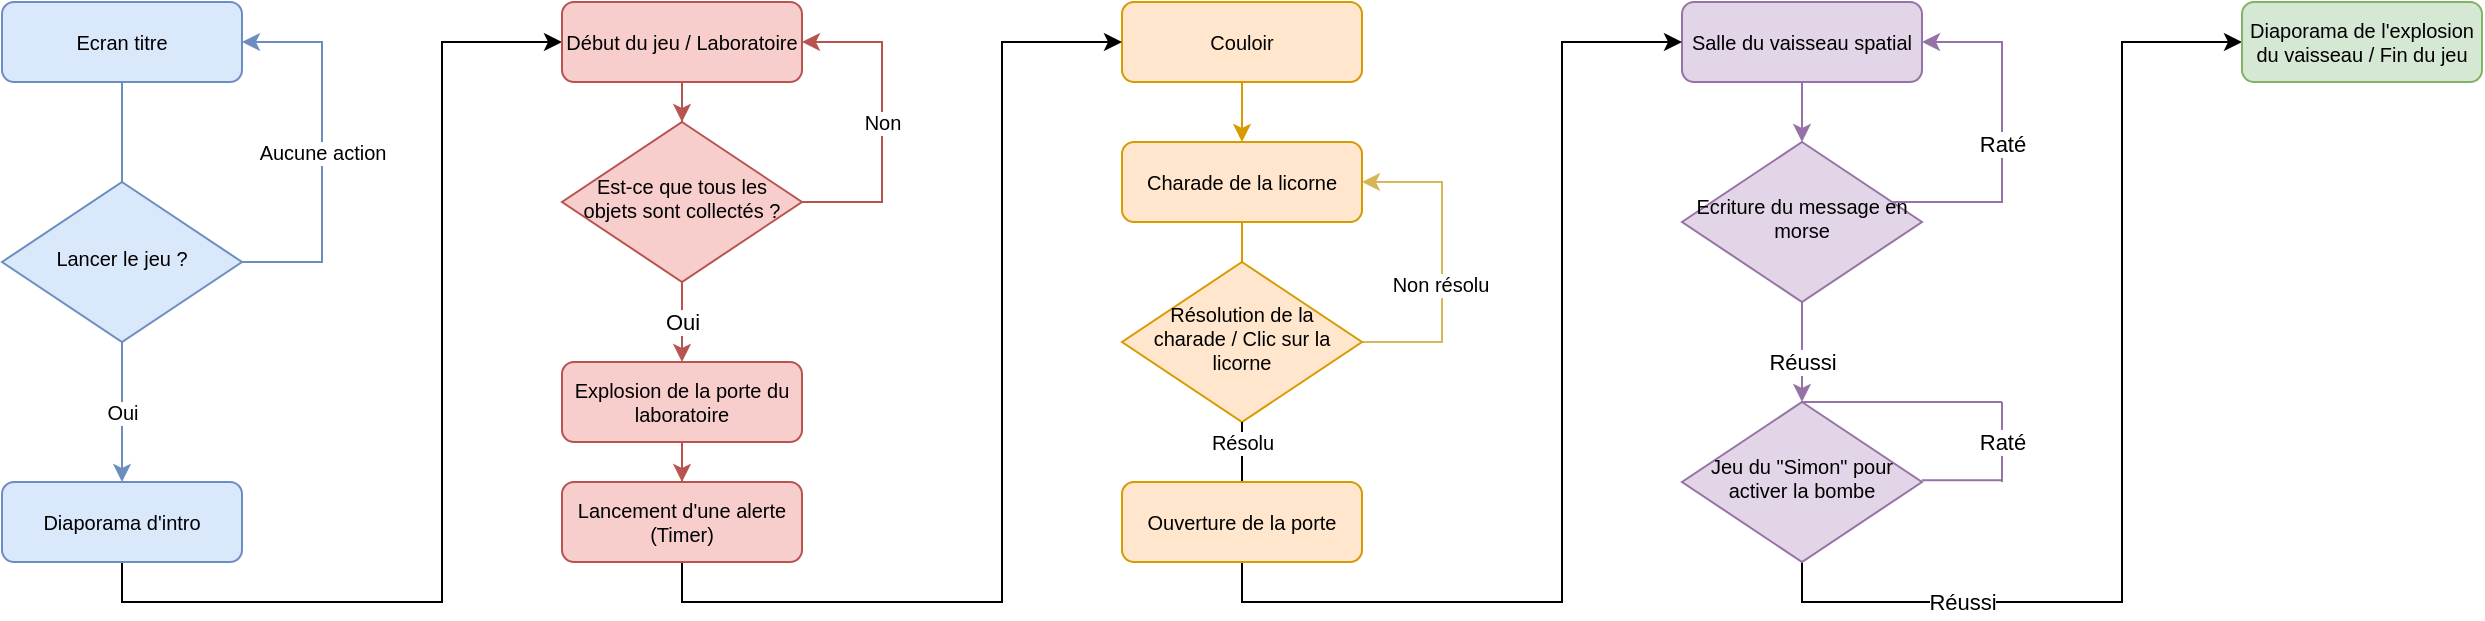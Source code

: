 <mxfile version="20.8.15" type="github">
  <diagram id="C5RBs43oDa-KdzZeNtuy" name="Page-1">
    <mxGraphModel dx="1434" dy="796" grid="1" gridSize="10" guides="1" tooltips="1" connect="1" arrows="1" fold="1" page="0" pageScale="1" pageWidth="827" pageHeight="583" math="0" shadow="0">
      <root>
        <mxCell id="WIyWlLk6GJQsqaUBKTNV-0" />
        <mxCell id="WIyWlLk6GJQsqaUBKTNV-1" parent="WIyWlLk6GJQsqaUBKTNV-0" />
        <mxCell id="ekEwjsCiFJRmcRerN6un-3" value="Oui" style="edgeStyle=orthogonalEdgeStyle;rounded=0;orthogonalLoop=1;jettySize=auto;html=1;entryX=0.5;entryY=0;entryDx=0;entryDy=0;startArrow=none;fontSize=10;fillColor=#dae8fc;strokeColor=#6c8ebf;" parent="WIyWlLk6GJQsqaUBKTNV-1" source="ekEwjsCiFJRmcRerN6un-4" target="ekEwjsCiFJRmcRerN6un-0" edge="1">
          <mxGeometry relative="1" as="geometry">
            <Array as="points">
              <mxPoint x="100" y="220" />
              <mxPoint x="100" y="220" />
            </Array>
          </mxGeometry>
        </mxCell>
        <mxCell id="WIyWlLk6GJQsqaUBKTNV-3" value="Ecran titre" style="rounded=1;whiteSpace=wrap;html=1;fontSize=10;glass=0;strokeWidth=1;shadow=0;fillColor=#dae8fc;strokeColor=#6c8ebf;" parent="WIyWlLk6GJQsqaUBKTNV-1" vertex="1">
          <mxGeometry x="40" y="40" width="120" height="40" as="geometry" />
        </mxCell>
        <mxCell id="ekEwjsCiFJRmcRerN6un-11" value="" style="edgeStyle=orthogonalEdgeStyle;rounded=0;orthogonalLoop=1;jettySize=auto;html=1;exitX=0.5;exitY=1;exitDx=0;exitDy=0;fontSize=10;entryX=0;entryY=0.5;entryDx=0;entryDy=0;" parent="WIyWlLk6GJQsqaUBKTNV-1" source="ekEwjsCiFJRmcRerN6un-0" target="ekEwjsCiFJRmcRerN6un-10" edge="1">
          <mxGeometry relative="1" as="geometry">
            <mxPoint x="160" y="340" as="sourcePoint" />
            <Array as="points">
              <mxPoint x="100" y="340" />
              <mxPoint x="260" y="340" />
              <mxPoint x="260" y="60" />
            </Array>
          </mxGeometry>
        </mxCell>
        <mxCell id="ekEwjsCiFJRmcRerN6un-0" value="Diaporama d&#39;intro" style="rounded=1;whiteSpace=wrap;html=1;fontSize=10;glass=0;strokeWidth=1;shadow=0;fillColor=#dae8fc;strokeColor=#6c8ebf;" parent="WIyWlLk6GJQsqaUBKTNV-1" vertex="1">
          <mxGeometry x="40" y="280" width="120" height="40" as="geometry" />
        </mxCell>
        <mxCell id="ekEwjsCiFJRmcRerN6un-5" value="" style="edgeStyle=orthogonalEdgeStyle;rounded=0;orthogonalLoop=1;jettySize=auto;html=1;entryX=0.5;entryY=0;entryDx=0;entryDy=0;endArrow=none;fontSize=10;fillColor=#dae8fc;strokeColor=#6c8ebf;" parent="WIyWlLk6GJQsqaUBKTNV-1" source="WIyWlLk6GJQsqaUBKTNV-3" target="ekEwjsCiFJRmcRerN6un-4" edge="1">
          <mxGeometry relative="1" as="geometry">
            <mxPoint x="100" y="80" as="sourcePoint" />
            <mxPoint x="100" y="290" as="targetPoint" />
          </mxGeometry>
        </mxCell>
        <mxCell id="ekEwjsCiFJRmcRerN6un-14" value="Aucune action" style="edgeStyle=orthogonalEdgeStyle;rounded=0;orthogonalLoop=1;jettySize=auto;html=1;entryX=1;entryY=0.5;entryDx=0;entryDy=0;fontSize=10;fillColor=#dae8fc;strokeColor=#6c8ebf;" parent="WIyWlLk6GJQsqaUBKTNV-1" source="ekEwjsCiFJRmcRerN6un-4" target="WIyWlLk6GJQsqaUBKTNV-3" edge="1">
          <mxGeometry relative="1" as="geometry">
            <Array as="points">
              <mxPoint x="200" y="170" />
              <mxPoint x="200" y="60" />
            </Array>
          </mxGeometry>
        </mxCell>
        <mxCell id="ekEwjsCiFJRmcRerN6un-4" value="Lancer le jeu ?" style="rhombus;whiteSpace=wrap;html=1;shadow=0;fontFamily=Helvetica;fontSize=10;align=center;strokeWidth=1;spacing=6;spacingTop=-4;fillColor=#dae8fc;strokeColor=#6c8ebf;" parent="WIyWlLk6GJQsqaUBKTNV-1" vertex="1">
          <mxGeometry x="40" y="130" width="120" height="80" as="geometry" />
        </mxCell>
        <mxCell id="ekEwjsCiFJRmcRerN6un-13" style="edgeStyle=orthogonalEdgeStyle;rounded=0;orthogonalLoop=1;jettySize=auto;html=1;entryX=0.5;entryY=0;entryDx=0;entryDy=0;fontSize=10;fillColor=#f8cecc;strokeColor=#b85450;" parent="WIyWlLk6GJQsqaUBKTNV-1" source="ekEwjsCiFJRmcRerN6un-10" target="ekEwjsCiFJRmcRerN6un-12" edge="1">
          <mxGeometry relative="1" as="geometry" />
        </mxCell>
        <mxCell id="ekEwjsCiFJRmcRerN6un-10" value="Début du jeu / Laboratoire" style="rounded=1;whiteSpace=wrap;html=1;fontSize=10;glass=0;strokeWidth=1;shadow=0;fillColor=#f8cecc;strokeColor=#b85450;" parent="WIyWlLk6GJQsqaUBKTNV-1" vertex="1">
          <mxGeometry x="320" y="40" width="120" height="40" as="geometry" />
        </mxCell>
        <mxCell id="ekEwjsCiFJRmcRerN6un-15" value="Non" style="edgeStyle=orthogonalEdgeStyle;rounded=0;orthogonalLoop=1;jettySize=auto;html=1;entryX=1;entryY=0.5;entryDx=0;entryDy=0;fontSize=10;fillColor=#f8cecc;strokeColor=#b85450;" parent="WIyWlLk6GJQsqaUBKTNV-1" source="ekEwjsCiFJRmcRerN6un-12" target="ekEwjsCiFJRmcRerN6un-10" edge="1">
          <mxGeometry relative="1" as="geometry">
            <Array as="points">
              <mxPoint x="480" y="140" />
              <mxPoint x="480" y="60" />
            </Array>
          </mxGeometry>
        </mxCell>
        <mxCell id="Dl1eq_BeVg3rwWrBzj42-16" value="Oui" style="edgeStyle=orthogonalEdgeStyle;rounded=0;orthogonalLoop=1;jettySize=auto;html=1;entryX=0.5;entryY=0;entryDx=0;entryDy=0;fillColor=#f8cecc;strokeColor=#b85450;" parent="WIyWlLk6GJQsqaUBKTNV-1" source="ekEwjsCiFJRmcRerN6un-12" target="Dl1eq_BeVg3rwWrBzj42-15" edge="1">
          <mxGeometry relative="1" as="geometry">
            <Array as="points">
              <mxPoint x="380" y="190" />
              <mxPoint x="380" y="190" />
            </Array>
            <mxPoint as="offset" />
          </mxGeometry>
        </mxCell>
        <mxCell id="ekEwjsCiFJRmcRerN6un-12" value="Est-ce que tous les objets sont collectés ?" style="rhombus;whiteSpace=wrap;html=1;shadow=0;fontFamily=Helvetica;fontSize=10;align=center;strokeWidth=1;spacing=6;spacingTop=-4;fillColor=#f8cecc;strokeColor=#b85450;" parent="WIyWlLk6GJQsqaUBKTNV-1" vertex="1">
          <mxGeometry x="320" y="100" width="120" height="80" as="geometry" />
        </mxCell>
        <mxCell id="ekEwjsCiFJRmcRerN6un-20" style="edgeStyle=orthogonalEdgeStyle;rounded=0;orthogonalLoop=1;jettySize=auto;html=1;fontSize=10;fillColor=#ffe6cc;strokeColor=#d79b00;" parent="WIyWlLk6GJQsqaUBKTNV-1" source="ekEwjsCiFJRmcRerN6un-19" target="ekEwjsCiFJRmcRerN6un-21" edge="1">
          <mxGeometry relative="1" as="geometry">
            <mxPoint x="660.0" y="120" as="targetPoint" />
          </mxGeometry>
        </mxCell>
        <mxCell id="ekEwjsCiFJRmcRerN6un-19" value="Couloir" style="rounded=1;whiteSpace=wrap;html=1;fontSize=10;glass=0;strokeWidth=1;shadow=0;fillColor=#ffe6cc;strokeColor=#d79b00;" parent="WIyWlLk6GJQsqaUBKTNV-1" vertex="1">
          <mxGeometry x="600" y="40" width="120" height="40" as="geometry" />
        </mxCell>
        <mxCell id="ekEwjsCiFJRmcRerN6un-23" style="edgeStyle=orthogonalEdgeStyle;rounded=0;orthogonalLoop=1;jettySize=auto;html=1;fontSize=10;fillColor=#ffe6cc;strokeColor=#d79b00;" parent="WIyWlLk6GJQsqaUBKTNV-1" source="ekEwjsCiFJRmcRerN6un-21" edge="1">
          <mxGeometry relative="1" as="geometry">
            <mxPoint x="660" y="200" as="targetPoint" />
          </mxGeometry>
        </mxCell>
        <mxCell id="ekEwjsCiFJRmcRerN6un-21" value="Charade de la licorne" style="rounded=1;whiteSpace=wrap;html=1;fontSize=10;glass=0;strokeWidth=1;shadow=0;fillColor=#ffe6cc;strokeColor=#d79b00;" parent="WIyWlLk6GJQsqaUBKTNV-1" vertex="1">
          <mxGeometry x="600" y="110" width="120" height="40" as="geometry" />
        </mxCell>
        <mxCell id="ekEwjsCiFJRmcRerN6un-25" style="edgeStyle=orthogonalEdgeStyle;rounded=0;orthogonalLoop=1;jettySize=auto;html=1;fontSize=10;entryX=1;entryY=0.5;entryDx=0;entryDy=0;fillColor=#fff2cc;strokeColor=#d6b656;" parent="WIyWlLk6GJQsqaUBKTNV-1" source="ekEwjsCiFJRmcRerN6un-24" target="ekEwjsCiFJRmcRerN6un-21" edge="1">
          <mxGeometry relative="1" as="geometry">
            <mxPoint x="760" y="140" as="targetPoint" />
            <Array as="points">
              <mxPoint x="760" y="210" />
              <mxPoint x="760" y="130" />
            </Array>
          </mxGeometry>
        </mxCell>
        <mxCell id="ekEwjsCiFJRmcRerN6un-26" value="Non résolu" style="edgeLabel;html=1;align=center;verticalAlign=middle;resizable=0;points=[];fontSize=10;" parent="ekEwjsCiFJRmcRerN6un-25" vertex="1" connectable="0">
          <mxGeometry x="0.119" y="1" relative="1" as="geometry">
            <mxPoint y="20" as="offset" />
          </mxGeometry>
        </mxCell>
        <mxCell id="ekEwjsCiFJRmcRerN6un-24" value="Résolution de la charade / Clic sur la licorne" style="rhombus;whiteSpace=wrap;html=1;shadow=0;fontFamily=Helvetica;fontSize=10;align=center;strokeWidth=1;spacing=6;spacingTop=-4;fillColor=#ffe6cc;strokeColor=#d79b00;" parent="WIyWlLk6GJQsqaUBKTNV-1" vertex="1">
          <mxGeometry x="600" y="170" width="120" height="80" as="geometry" />
        </mxCell>
        <mxCell id="Dl1eq_BeVg3rwWrBzj42-22" style="edgeStyle=orthogonalEdgeStyle;rounded=0;orthogonalLoop=1;jettySize=auto;html=1;fillColor=#e1d5e7;strokeColor=#9673a6;" parent="WIyWlLk6GJQsqaUBKTNV-1" source="ekEwjsCiFJRmcRerN6un-28" target="Dl1eq_BeVg3rwWrBzj42-21" edge="1">
          <mxGeometry relative="1" as="geometry" />
        </mxCell>
        <mxCell id="ekEwjsCiFJRmcRerN6un-28" value="Salle du vaisseau spatial" style="rounded=1;whiteSpace=wrap;html=1;fontSize=10;glass=0;strokeWidth=1;shadow=0;fillColor=#e1d5e7;strokeColor=#9673a6;" parent="WIyWlLk6GJQsqaUBKTNV-1" vertex="1">
          <mxGeometry x="880" y="40" width="120" height="40" as="geometry" />
        </mxCell>
        <mxCell id="Dl1eq_BeVg3rwWrBzj42-6" value="Réussi" style="edgeStyle=orthogonalEdgeStyle;rounded=0;orthogonalLoop=1;jettySize=auto;html=1;entryX=0;entryY=0.5;entryDx=0;entryDy=0;" parent="WIyWlLk6GJQsqaUBKTNV-1" source="Dl1eq_BeVg3rwWrBzj42-4" target="Dl1eq_BeVg3rwWrBzj42-12" edge="1">
          <mxGeometry x="-0.615" relative="1" as="geometry">
            <mxPoint x="940" y="320" as="targetPoint" />
            <Array as="points">
              <mxPoint x="940" y="340" />
              <mxPoint x="1100" y="340" />
              <mxPoint x="1100" y="60" />
            </Array>
            <mxPoint as="offset" />
          </mxGeometry>
        </mxCell>
        <mxCell id="Dl1eq_BeVg3rwWrBzj42-4" value="Jeu du &quot;Simon&quot; pour activer la bombe" style="rhombus;whiteSpace=wrap;html=1;shadow=0;fontFamily=Helvetica;fontSize=10;align=center;strokeWidth=1;spacing=6;spacingTop=-4;fillColor=#e1d5e7;strokeColor=#9673a6;" parent="WIyWlLk6GJQsqaUBKTNV-1" vertex="1">
          <mxGeometry x="880" y="240" width="120" height="80" as="geometry" />
        </mxCell>
        <mxCell id="Dl1eq_BeVg3rwWrBzj42-12" value="Diaporama de l&#39;explosion du vaisseau / Fin du jeu" style="rounded=1;whiteSpace=wrap;html=1;fontSize=10;glass=0;strokeWidth=1;shadow=0;fillColor=#d5e8d4;strokeColor=#82b366;" parent="WIyWlLk6GJQsqaUBKTNV-1" vertex="1">
          <mxGeometry x="1160" y="40" width="120" height="40" as="geometry" />
        </mxCell>
        <mxCell id="Dl1eq_BeVg3rwWrBzj42-34" style="edgeStyle=orthogonalEdgeStyle;rounded=0;orthogonalLoop=1;jettySize=auto;html=1;entryX=0.5;entryY=0;entryDx=0;entryDy=0;strokeColor=#b85450;fillColor=#f8cecc;" parent="WIyWlLk6GJQsqaUBKTNV-1" source="Dl1eq_BeVg3rwWrBzj42-15" target="Dl1eq_BeVg3rwWrBzj42-32" edge="1">
          <mxGeometry relative="1" as="geometry" />
        </mxCell>
        <mxCell id="Dl1eq_BeVg3rwWrBzj42-15" value="Explosion de la porte du laboratoire" style="rounded=1;whiteSpace=wrap;html=1;fontSize=10;glass=0;strokeWidth=1;shadow=0;fillColor=#f8cecc;strokeColor=#b85450;" parent="WIyWlLk6GJQsqaUBKTNV-1" vertex="1">
          <mxGeometry x="320" y="220" width="120" height="40" as="geometry" />
        </mxCell>
        <mxCell id="Dl1eq_BeVg3rwWrBzj42-19" value="Résolu" style="edgeStyle=orthogonalEdgeStyle;rounded=0;orthogonalLoop=1;jettySize=auto;html=1;fontSize=10;endArrow=none;" parent="WIyWlLk6GJQsqaUBKTNV-1" source="ekEwjsCiFJRmcRerN6un-24" target="Dl1eq_BeVg3rwWrBzj42-18" edge="1">
          <mxGeometry x="0.2" relative="1" as="geometry">
            <mxPoint x="880" y="60" as="targetPoint" />
            <Array as="points" />
            <mxPoint as="offset" />
            <mxPoint x="660" y="260" as="sourcePoint" />
          </mxGeometry>
        </mxCell>
        <mxCell id="Dl1eq_BeVg3rwWrBzj42-20" style="edgeStyle=orthogonalEdgeStyle;rounded=0;orthogonalLoop=1;jettySize=auto;html=1;entryX=0;entryY=0.5;entryDx=0;entryDy=0;" parent="WIyWlLk6GJQsqaUBKTNV-1" source="Dl1eq_BeVg3rwWrBzj42-18" target="ekEwjsCiFJRmcRerN6un-28" edge="1">
          <mxGeometry relative="1" as="geometry">
            <Array as="points">
              <mxPoint x="660" y="340" />
              <mxPoint x="820" y="340" />
              <mxPoint x="820" y="60" />
            </Array>
          </mxGeometry>
        </mxCell>
        <mxCell id="Dl1eq_BeVg3rwWrBzj42-18" value="Ouverture de la porte" style="rounded=1;whiteSpace=wrap;html=1;fontSize=10;glass=0;strokeWidth=1;shadow=0;fillColor=#ffe6cc;strokeColor=#d79b00;" parent="WIyWlLk6GJQsqaUBKTNV-1" vertex="1">
          <mxGeometry x="600" y="280" width="120" height="40" as="geometry" />
        </mxCell>
        <mxCell id="Dl1eq_BeVg3rwWrBzj42-24" style="edgeStyle=orthogonalEdgeStyle;rounded=0;orthogonalLoop=1;jettySize=auto;html=1;entryX=1;entryY=0.5;entryDx=0;entryDy=0;fillColor=#e1d5e7;strokeColor=#9673a6;" parent="WIyWlLk6GJQsqaUBKTNV-1" source="Dl1eq_BeVg3rwWrBzj42-21" target="ekEwjsCiFJRmcRerN6un-28" edge="1">
          <mxGeometry relative="1" as="geometry">
            <Array as="points">
              <mxPoint x="1040" y="140" />
              <mxPoint x="1040" y="60" />
            </Array>
          </mxGeometry>
        </mxCell>
        <mxCell id="Dl1eq_BeVg3rwWrBzj42-25" value="Raté" style="edgeLabel;html=1;align=center;verticalAlign=middle;resizable=0;points=[];" parent="Dl1eq_BeVg3rwWrBzj42-24" vertex="1" connectable="0">
          <mxGeometry x="-0.127" y="1" relative="1" as="geometry">
            <mxPoint x="1" y="-8" as="offset" />
          </mxGeometry>
        </mxCell>
        <mxCell id="Dl1eq_BeVg3rwWrBzj42-27" value="Réussi" style="edgeStyle=orthogonalEdgeStyle;rounded=0;orthogonalLoop=1;jettySize=auto;html=1;entryX=0.5;entryY=0;entryDx=0;entryDy=0;fillColor=#e1d5e7;strokeColor=#9673a6;" parent="WIyWlLk6GJQsqaUBKTNV-1" source="Dl1eq_BeVg3rwWrBzj42-21" target="Dl1eq_BeVg3rwWrBzj42-4" edge="1">
          <mxGeometry x="0.2" relative="1" as="geometry">
            <mxPoint as="offset" />
          </mxGeometry>
        </mxCell>
        <mxCell id="Dl1eq_BeVg3rwWrBzj42-21" value="Ecriture du message en morse" style="rhombus;whiteSpace=wrap;html=1;shadow=0;fontFamily=Helvetica;fontSize=10;align=center;strokeWidth=1;spacing=6;spacingTop=-4;fillColor=#e1d5e7;strokeColor=#9673a6;" parent="WIyWlLk6GJQsqaUBKTNV-1" vertex="1">
          <mxGeometry x="880" y="110" width="120" height="80" as="geometry" />
        </mxCell>
        <mxCell id="Dl1eq_BeVg3rwWrBzj42-29" value="" style="endArrow=none;html=1;rounded=0;strokeColor=#9673a6;fillColor=#e1d5e7;" parent="WIyWlLk6GJQsqaUBKTNV-1" edge="1">
          <mxGeometry width="50" height="50" relative="1" as="geometry">
            <mxPoint x="1000" y="279.17" as="sourcePoint" />
            <mxPoint x="1040" y="279.17" as="targetPoint" />
          </mxGeometry>
        </mxCell>
        <mxCell id="Dl1eq_BeVg3rwWrBzj42-30" value="Raté" style="endArrow=none;html=1;rounded=0;strokeColor=#9673a6;fillColor=#e1d5e7;" parent="WIyWlLk6GJQsqaUBKTNV-1" edge="1">
          <mxGeometry width="50" height="50" relative="1" as="geometry">
            <mxPoint x="1040" y="280" as="sourcePoint" />
            <mxPoint x="1040" y="240" as="targetPoint" />
          </mxGeometry>
        </mxCell>
        <mxCell id="Dl1eq_BeVg3rwWrBzj42-31" value="" style="endArrow=none;html=1;rounded=0;strokeColor=#9673a6;exitX=0.5;exitY=0;exitDx=0;exitDy=0;fillColor=#e1d5e7;" parent="WIyWlLk6GJQsqaUBKTNV-1" source="Dl1eq_BeVg3rwWrBzj42-4" edge="1">
          <mxGeometry width="50" height="50" relative="1" as="geometry">
            <mxPoint x="970" y="260" as="sourcePoint" />
            <mxPoint x="1040" y="240" as="targetPoint" />
          </mxGeometry>
        </mxCell>
        <mxCell id="Dl1eq_BeVg3rwWrBzj42-33" style="edgeStyle=orthogonalEdgeStyle;rounded=0;orthogonalLoop=1;jettySize=auto;html=1;entryX=0;entryY=0.5;entryDx=0;entryDy=0;strokeColor=default;" parent="WIyWlLk6GJQsqaUBKTNV-1" source="Dl1eq_BeVg3rwWrBzj42-32" target="ekEwjsCiFJRmcRerN6un-19" edge="1">
          <mxGeometry relative="1" as="geometry">
            <Array as="points">
              <mxPoint x="380" y="340" />
              <mxPoint x="540" y="340" />
              <mxPoint x="540" y="60" />
            </Array>
          </mxGeometry>
        </mxCell>
        <mxCell id="Dl1eq_BeVg3rwWrBzj42-32" value="Lancement d&#39;une alerte (Timer)" style="rounded=1;whiteSpace=wrap;html=1;fontSize=10;glass=0;strokeWidth=1;shadow=0;fillColor=#f8cecc;strokeColor=#b85450;" parent="WIyWlLk6GJQsqaUBKTNV-1" vertex="1">
          <mxGeometry x="320" y="280" width="120" height="40" as="geometry" />
        </mxCell>
      </root>
    </mxGraphModel>
  </diagram>
</mxfile>
